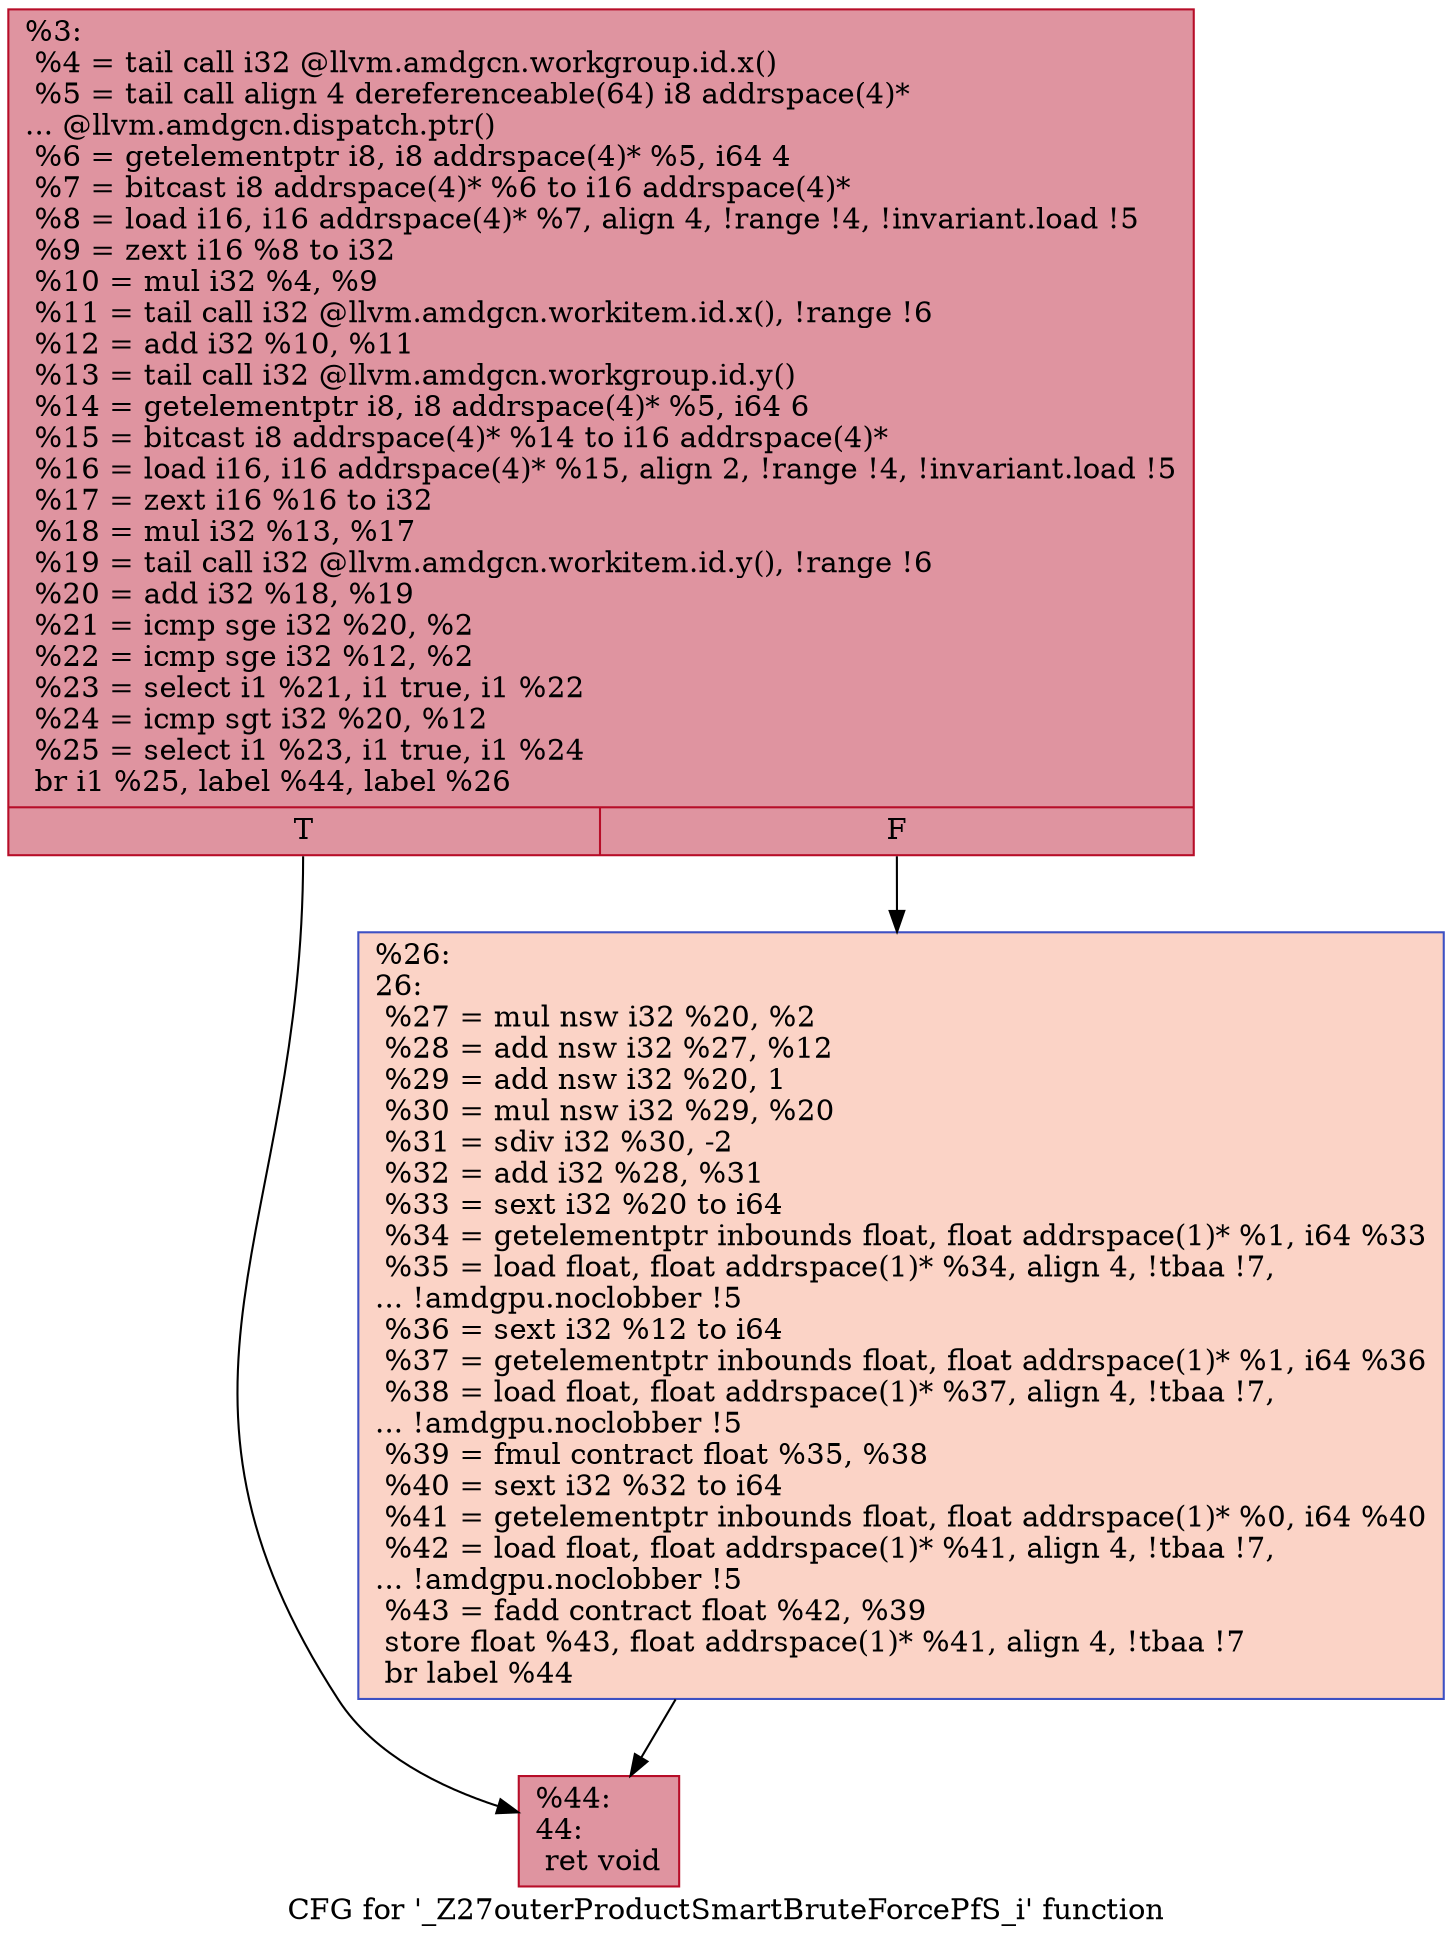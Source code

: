 digraph "CFG for '_Z27outerProductSmartBruteForcePfS_i' function" {
	label="CFG for '_Z27outerProductSmartBruteForcePfS_i' function";

	Node0x45514f0 [shape=record,color="#b70d28ff", style=filled, fillcolor="#b70d2870",label="{%3:\l  %4 = tail call i32 @llvm.amdgcn.workgroup.id.x()\l  %5 = tail call align 4 dereferenceable(64) i8 addrspace(4)*\l... @llvm.amdgcn.dispatch.ptr()\l  %6 = getelementptr i8, i8 addrspace(4)* %5, i64 4\l  %7 = bitcast i8 addrspace(4)* %6 to i16 addrspace(4)*\l  %8 = load i16, i16 addrspace(4)* %7, align 4, !range !4, !invariant.load !5\l  %9 = zext i16 %8 to i32\l  %10 = mul i32 %4, %9\l  %11 = tail call i32 @llvm.amdgcn.workitem.id.x(), !range !6\l  %12 = add i32 %10, %11\l  %13 = tail call i32 @llvm.amdgcn.workgroup.id.y()\l  %14 = getelementptr i8, i8 addrspace(4)* %5, i64 6\l  %15 = bitcast i8 addrspace(4)* %14 to i16 addrspace(4)*\l  %16 = load i16, i16 addrspace(4)* %15, align 2, !range !4, !invariant.load !5\l  %17 = zext i16 %16 to i32\l  %18 = mul i32 %13, %17\l  %19 = tail call i32 @llvm.amdgcn.workitem.id.y(), !range !6\l  %20 = add i32 %18, %19\l  %21 = icmp sge i32 %20, %2\l  %22 = icmp sge i32 %12, %2\l  %23 = select i1 %21, i1 true, i1 %22\l  %24 = icmp sgt i32 %20, %12\l  %25 = select i1 %23, i1 true, i1 %24\l  br i1 %25, label %44, label %26\l|{<s0>T|<s1>F}}"];
	Node0x45514f0:s0 -> Node0x4555120;
	Node0x45514f0:s1 -> Node0x45551b0;
	Node0x45551b0 [shape=record,color="#3d50c3ff", style=filled, fillcolor="#f59c7d70",label="{%26:\l26:                                               \l  %27 = mul nsw i32 %20, %2\l  %28 = add nsw i32 %27, %12\l  %29 = add nsw i32 %20, 1\l  %30 = mul nsw i32 %29, %20\l  %31 = sdiv i32 %30, -2\l  %32 = add i32 %28, %31\l  %33 = sext i32 %20 to i64\l  %34 = getelementptr inbounds float, float addrspace(1)* %1, i64 %33\l  %35 = load float, float addrspace(1)* %34, align 4, !tbaa !7,\l... !amdgpu.noclobber !5\l  %36 = sext i32 %12 to i64\l  %37 = getelementptr inbounds float, float addrspace(1)* %1, i64 %36\l  %38 = load float, float addrspace(1)* %37, align 4, !tbaa !7,\l... !amdgpu.noclobber !5\l  %39 = fmul contract float %35, %38\l  %40 = sext i32 %32 to i64\l  %41 = getelementptr inbounds float, float addrspace(1)* %0, i64 %40\l  %42 = load float, float addrspace(1)* %41, align 4, !tbaa !7,\l... !amdgpu.noclobber !5\l  %43 = fadd contract float %42, %39\l  store float %43, float addrspace(1)* %41, align 4, !tbaa !7\l  br label %44\l}"];
	Node0x45551b0 -> Node0x4555120;
	Node0x4555120 [shape=record,color="#b70d28ff", style=filled, fillcolor="#b70d2870",label="{%44:\l44:                                               \l  ret void\l}"];
}
